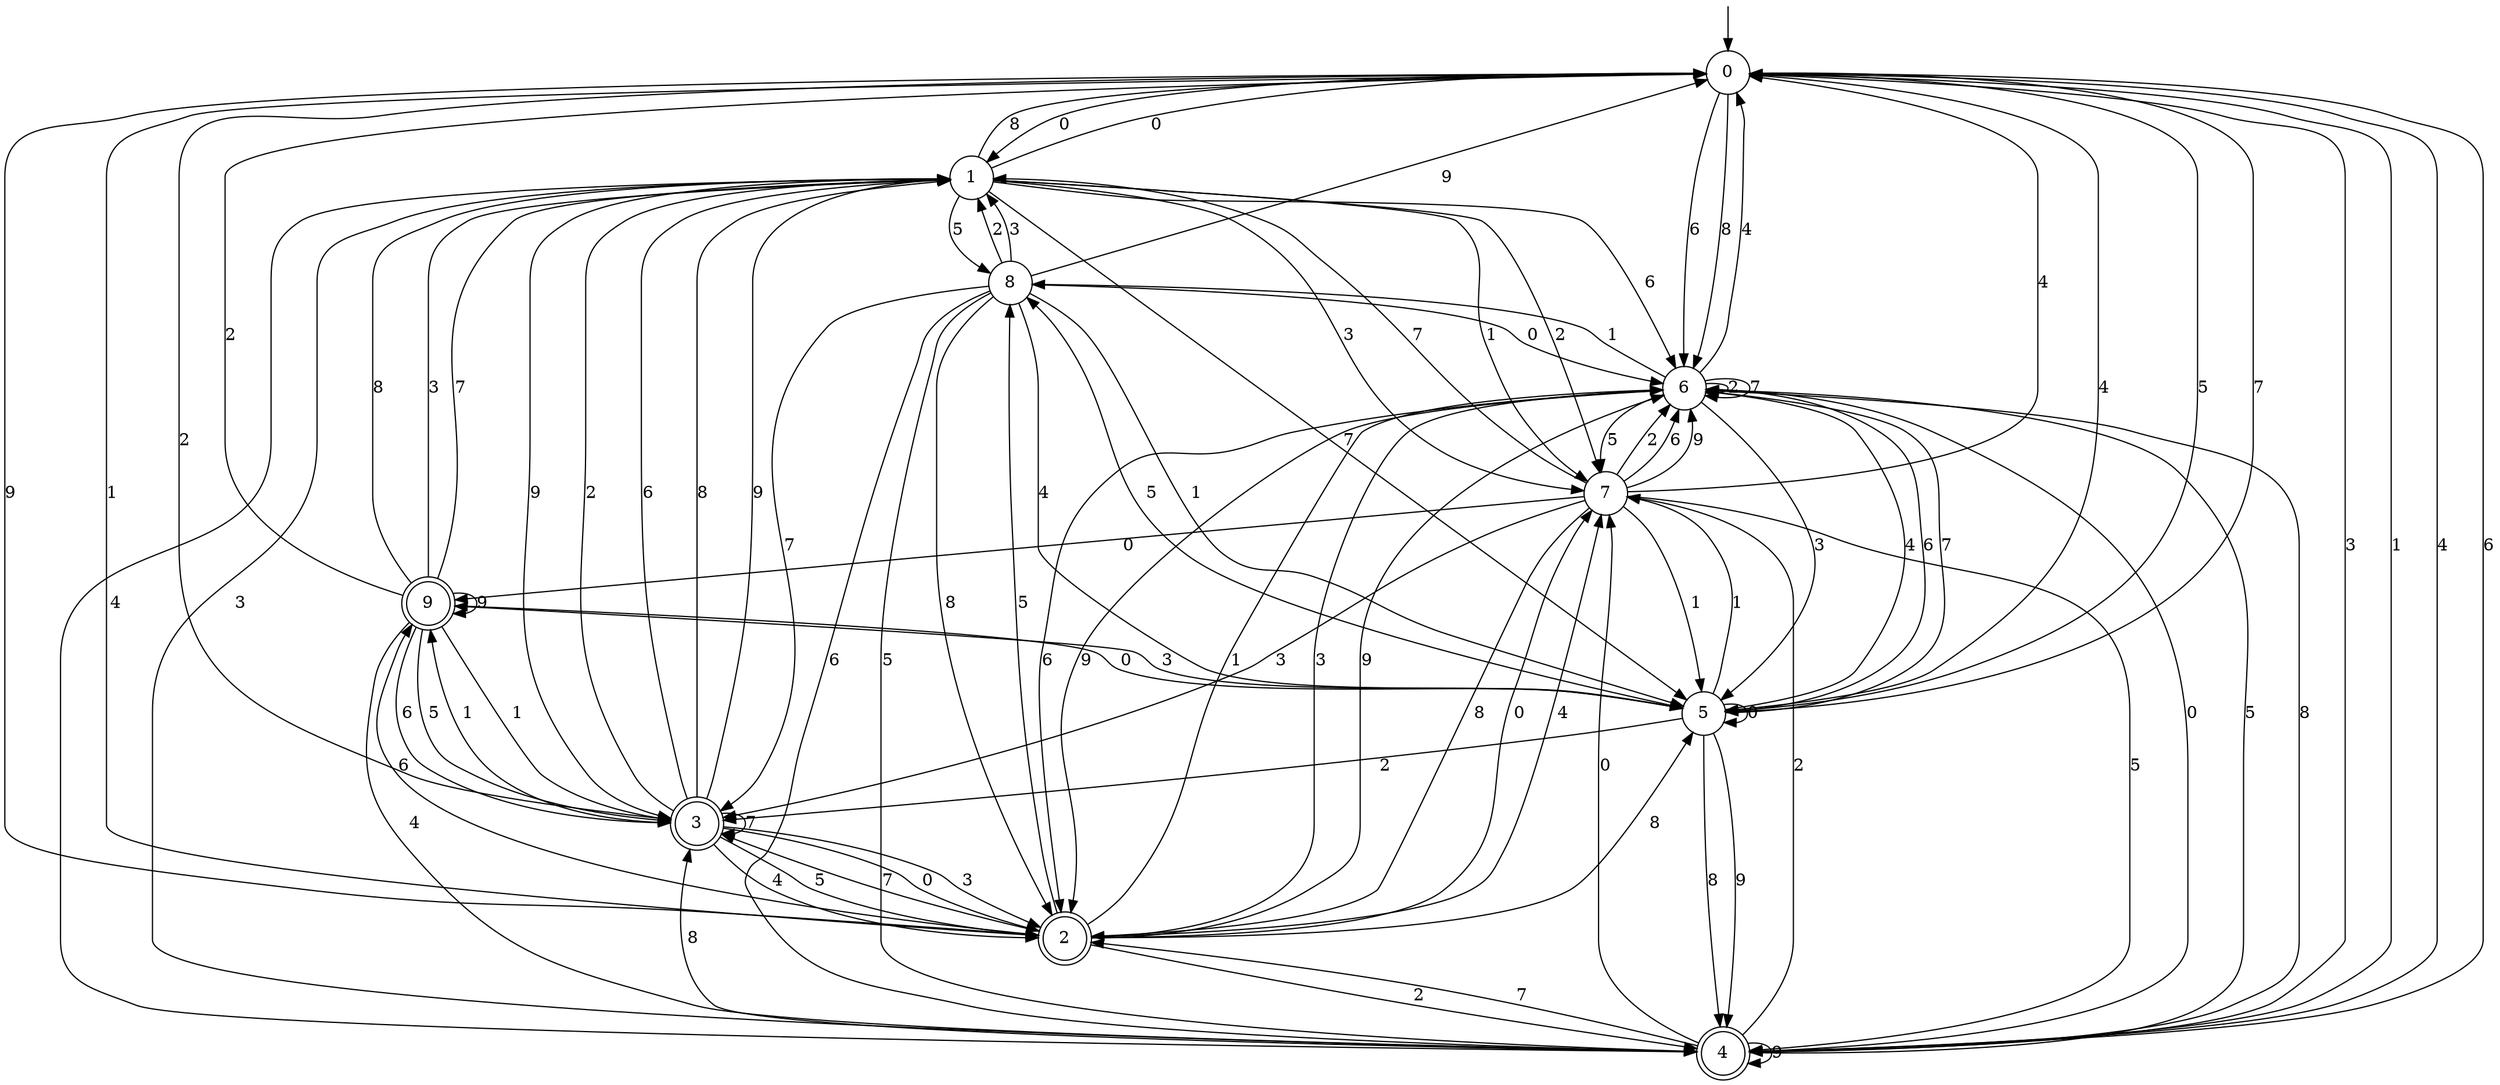 digraph g {

	s0 [shape="circle" label="0"];
	s1 [shape="circle" label="1"];
	s2 [shape="doublecircle" label="2"];
	s3 [shape="doublecircle" label="3"];
	s4 [shape="doublecircle" label="4"];
	s5 [shape="circle" label="5"];
	s6 [shape="circle" label="6"];
	s7 [shape="circle" label="7"];
	s8 [shape="circle" label="8"];
	s9 [shape="doublecircle" label="9"];
	s0 -> s1 [label="0"];
	s0 -> s2 [label="1"];
	s0 -> s3 [label="2"];
	s0 -> s4 [label="3"];
	s0 -> s5 [label="4"];
	s0 -> s5 [label="5"];
	s0 -> s6 [label="6"];
	s0 -> s5 [label="7"];
	s0 -> s6 [label="8"];
	s0 -> s2 [label="9"];
	s1 -> s0 [label="0"];
	s1 -> s7 [label="1"];
	s1 -> s7 [label="2"];
	s1 -> s7 [label="3"];
	s1 -> s4 [label="4"];
	s1 -> s8 [label="5"];
	s1 -> s6 [label="6"];
	s1 -> s5 [label="7"];
	s1 -> s0 [label="8"];
	s1 -> s3 [label="9"];
	s2 -> s7 [label="0"];
	s2 -> s6 [label="1"];
	s2 -> s4 [label="2"];
	s2 -> s6 [label="3"];
	s2 -> s7 [label="4"];
	s2 -> s8 [label="5"];
	s2 -> s9 [label="6"];
	s2 -> s3 [label="7"];
	s2 -> s5 [label="8"];
	s2 -> s6 [label="9"];
	s3 -> s2 [label="0"];
	s3 -> s9 [label="1"];
	s3 -> s1 [label="2"];
	s3 -> s2 [label="3"];
	s3 -> s2 [label="4"];
	s3 -> s2 [label="5"];
	s3 -> s1 [label="6"];
	s3 -> s3 [label="7"];
	s3 -> s1 [label="8"];
	s3 -> s1 [label="9"];
	s4 -> s7 [label="0"];
	s4 -> s0 [label="1"];
	s4 -> s7 [label="2"];
	s4 -> s1 [label="3"];
	s4 -> s0 [label="4"];
	s4 -> s6 [label="5"];
	s4 -> s0 [label="6"];
	s4 -> s2 [label="7"];
	s4 -> s3 [label="8"];
	s4 -> s4 [label="9"];
	s5 -> s5 [label="0"];
	s5 -> s7 [label="1"];
	s5 -> s3 [label="2"];
	s5 -> s9 [label="3"];
	s5 -> s6 [label="4"];
	s5 -> s8 [label="5"];
	s5 -> s6 [label="6"];
	s5 -> s6 [label="7"];
	s5 -> s4 [label="8"];
	s5 -> s4 [label="9"];
	s6 -> s4 [label="0"];
	s6 -> s8 [label="1"];
	s6 -> s6 [label="2"];
	s6 -> s5 [label="3"];
	s6 -> s0 [label="4"];
	s6 -> s7 [label="5"];
	s6 -> s2 [label="6"];
	s6 -> s6 [label="7"];
	s6 -> s4 [label="8"];
	s6 -> s2 [label="9"];
	s7 -> s9 [label="0"];
	s7 -> s5 [label="1"];
	s7 -> s6 [label="2"];
	s7 -> s3 [label="3"];
	s7 -> s0 [label="4"];
	s7 -> s4 [label="5"];
	s7 -> s6 [label="6"];
	s7 -> s1 [label="7"];
	s7 -> s2 [label="8"];
	s7 -> s6 [label="9"];
	s8 -> s6 [label="0"];
	s8 -> s5 [label="1"];
	s8 -> s1 [label="2"];
	s8 -> s1 [label="3"];
	s8 -> s5 [label="4"];
	s8 -> s4 [label="5"];
	s8 -> s4 [label="6"];
	s8 -> s3 [label="7"];
	s8 -> s2 [label="8"];
	s8 -> s0 [label="9"];
	s9 -> s5 [label="0"];
	s9 -> s3 [label="1"];
	s9 -> s0 [label="2"];
	s9 -> s1 [label="3"];
	s9 -> s4 [label="4"];
	s9 -> s3 [label="5"];
	s9 -> s3 [label="6"];
	s9 -> s1 [label="7"];
	s9 -> s1 [label="8"];
	s9 -> s9 [label="9"];

__start0 [label="" shape="none" width="0" height="0"];
__start0 -> s0;

}
